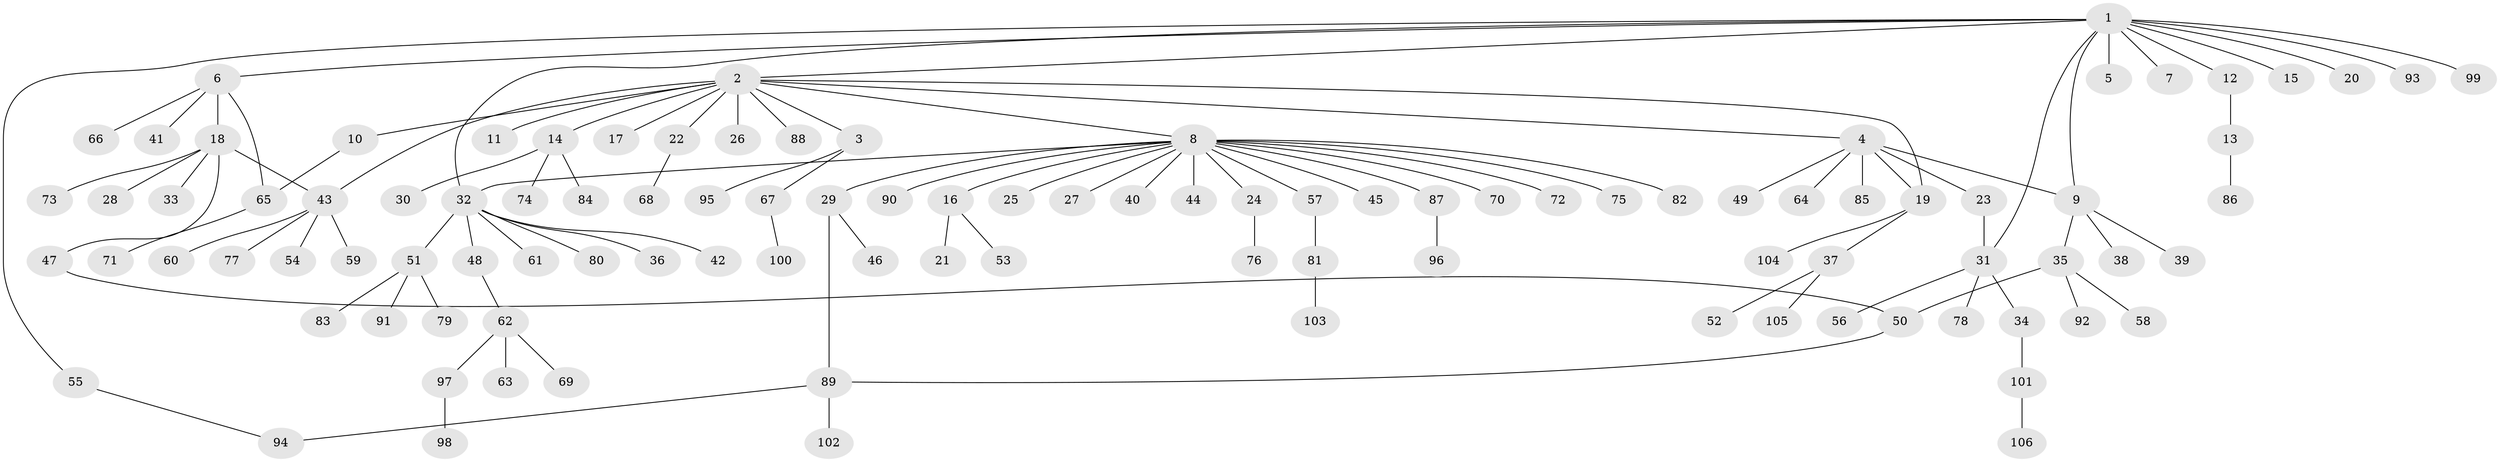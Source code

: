 // Generated by graph-tools (version 1.1) at 2025/11/02/27/25 16:11:16]
// undirected, 106 vertices, 114 edges
graph export_dot {
graph [start="1"]
  node [color=gray90,style=filled];
  1;
  2;
  3;
  4;
  5;
  6;
  7;
  8;
  9;
  10;
  11;
  12;
  13;
  14;
  15;
  16;
  17;
  18;
  19;
  20;
  21;
  22;
  23;
  24;
  25;
  26;
  27;
  28;
  29;
  30;
  31;
  32;
  33;
  34;
  35;
  36;
  37;
  38;
  39;
  40;
  41;
  42;
  43;
  44;
  45;
  46;
  47;
  48;
  49;
  50;
  51;
  52;
  53;
  54;
  55;
  56;
  57;
  58;
  59;
  60;
  61;
  62;
  63;
  64;
  65;
  66;
  67;
  68;
  69;
  70;
  71;
  72;
  73;
  74;
  75;
  76;
  77;
  78;
  79;
  80;
  81;
  82;
  83;
  84;
  85;
  86;
  87;
  88;
  89;
  90;
  91;
  92;
  93;
  94;
  95;
  96;
  97;
  98;
  99;
  100;
  101;
  102;
  103;
  104;
  105;
  106;
  1 -- 2;
  1 -- 5;
  1 -- 6;
  1 -- 7;
  1 -- 9;
  1 -- 12;
  1 -- 15;
  1 -- 20;
  1 -- 31;
  1 -- 32;
  1 -- 55;
  1 -- 93;
  1 -- 99;
  2 -- 3;
  2 -- 4;
  2 -- 8;
  2 -- 10;
  2 -- 11;
  2 -- 14;
  2 -- 17;
  2 -- 19;
  2 -- 22;
  2 -- 26;
  2 -- 43;
  2 -- 88;
  3 -- 67;
  3 -- 95;
  4 -- 9;
  4 -- 19;
  4 -- 23;
  4 -- 49;
  4 -- 64;
  4 -- 85;
  6 -- 18;
  6 -- 41;
  6 -- 65;
  6 -- 66;
  8 -- 16;
  8 -- 24;
  8 -- 25;
  8 -- 27;
  8 -- 29;
  8 -- 32;
  8 -- 40;
  8 -- 44;
  8 -- 45;
  8 -- 57;
  8 -- 70;
  8 -- 72;
  8 -- 75;
  8 -- 82;
  8 -- 87;
  8 -- 90;
  9 -- 35;
  9 -- 38;
  9 -- 39;
  10 -- 65;
  12 -- 13;
  13 -- 86;
  14 -- 30;
  14 -- 74;
  14 -- 84;
  16 -- 21;
  16 -- 53;
  18 -- 28;
  18 -- 33;
  18 -- 43;
  18 -- 47;
  18 -- 73;
  19 -- 37;
  19 -- 104;
  22 -- 68;
  23 -- 31;
  24 -- 76;
  29 -- 46;
  29 -- 89;
  31 -- 34;
  31 -- 56;
  31 -- 78;
  32 -- 36;
  32 -- 42;
  32 -- 48;
  32 -- 51;
  32 -- 61;
  32 -- 80;
  34 -- 101;
  35 -- 50;
  35 -- 58;
  35 -- 92;
  37 -- 52;
  37 -- 105;
  43 -- 54;
  43 -- 59;
  43 -- 60;
  43 -- 77;
  47 -- 50;
  48 -- 62;
  50 -- 89;
  51 -- 79;
  51 -- 83;
  51 -- 91;
  55 -- 94;
  57 -- 81;
  62 -- 63;
  62 -- 69;
  62 -- 97;
  65 -- 71;
  67 -- 100;
  81 -- 103;
  87 -- 96;
  89 -- 94;
  89 -- 102;
  97 -- 98;
  101 -- 106;
}
